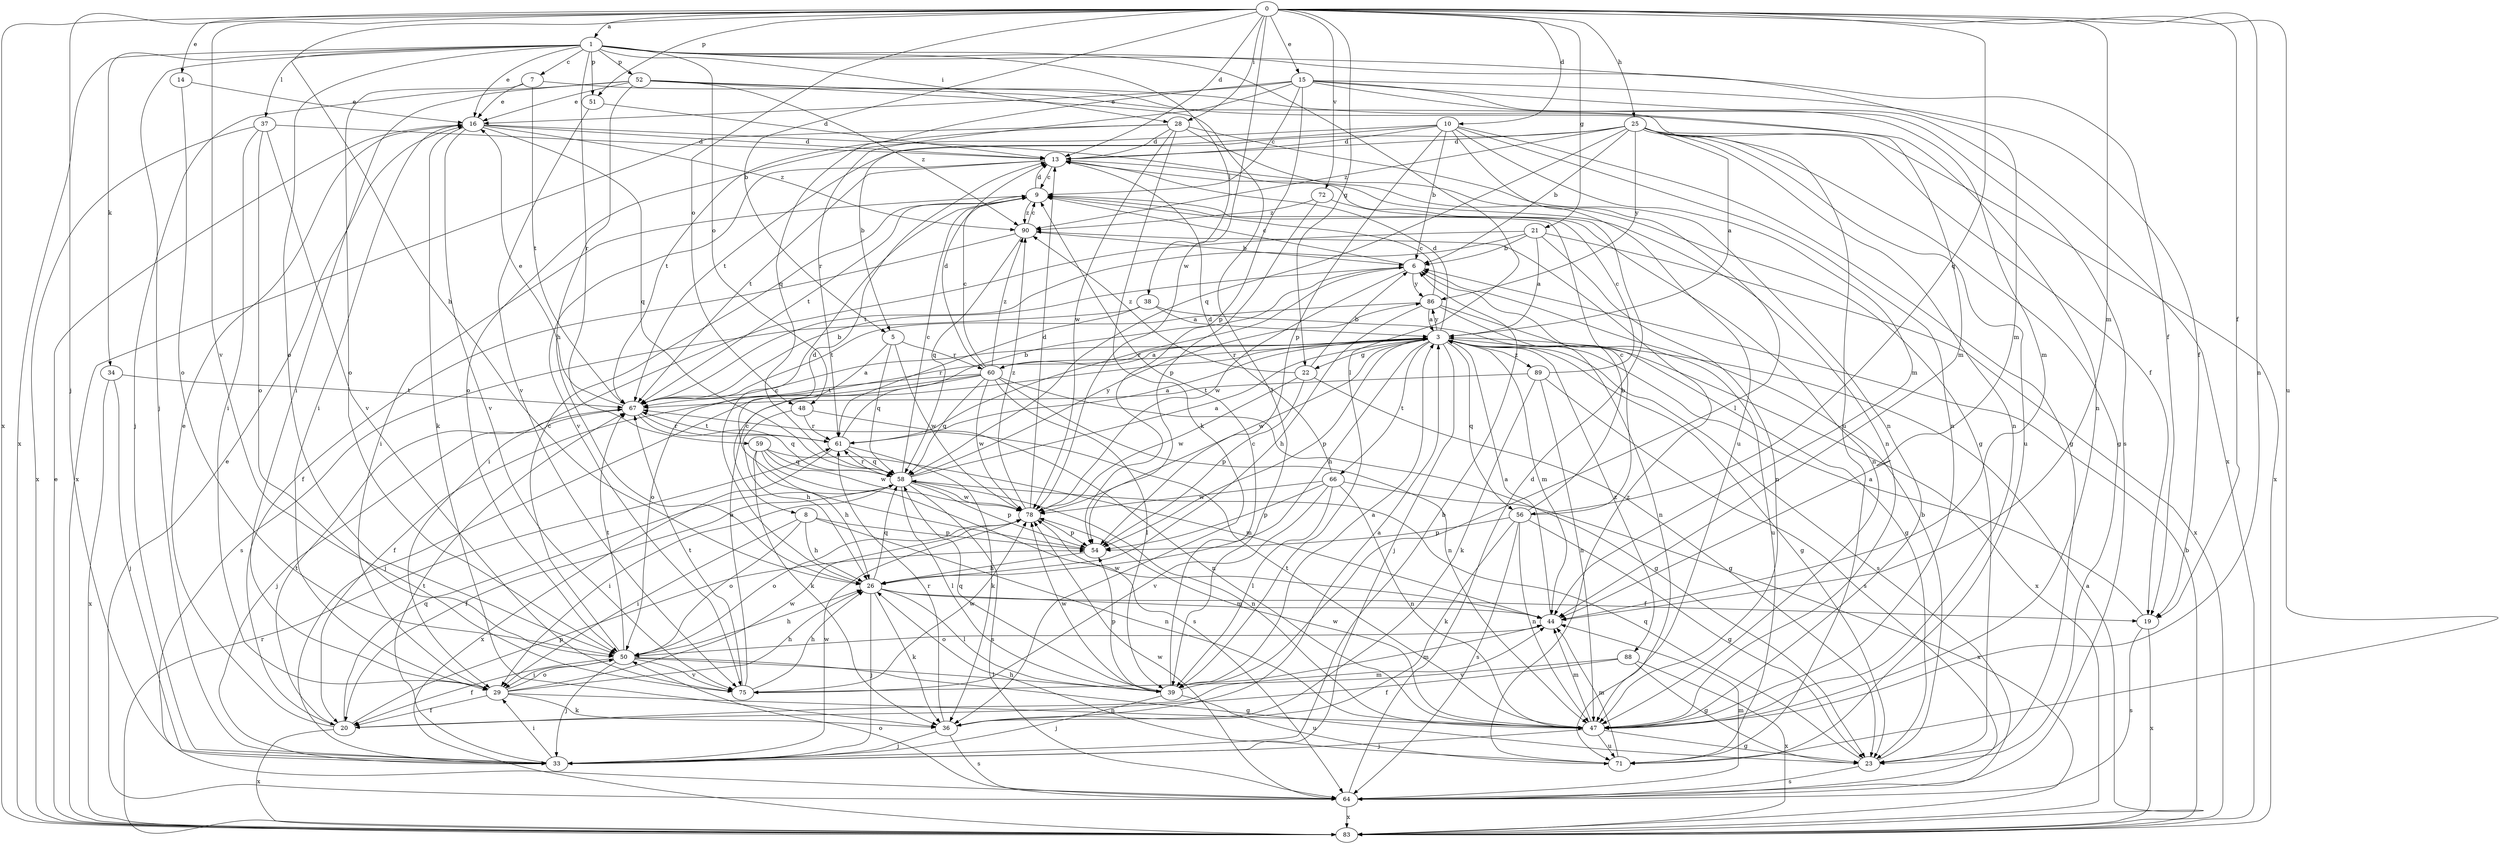 strict digraph  {
0;
1;
3;
5;
6;
7;
8;
9;
10;
13;
14;
15;
16;
19;
20;
21;
22;
23;
25;
26;
28;
29;
33;
34;
36;
37;
38;
39;
44;
47;
48;
50;
51;
52;
54;
56;
58;
59;
60;
61;
64;
66;
67;
71;
72;
75;
78;
83;
86;
88;
89;
90;
0 -> 1  [label=a];
0 -> 5  [label=b];
0 -> 10  [label=d];
0 -> 13  [label=d];
0 -> 14  [label=e];
0 -> 15  [label=e];
0 -> 19  [label=f];
0 -> 21  [label=g];
0 -> 22  [label=g];
0 -> 25  [label=h];
0 -> 26  [label=h];
0 -> 28  [label=i];
0 -> 33  [label=j];
0 -> 44  [label=m];
0 -> 47  [label=n];
0 -> 48  [label=o];
0 -> 51  [label=p];
0 -> 56  [label=q];
0 -> 71  [label=u];
0 -> 72  [label=v];
0 -> 75  [label=v];
0 -> 78  [label=w];
0 -> 83  [label=x];
1 -> 7  [label=c];
1 -> 16  [label=e];
1 -> 19  [label=f];
1 -> 28  [label=i];
1 -> 33  [label=j];
1 -> 34  [label=k];
1 -> 37  [label=l];
1 -> 38  [label=l];
1 -> 39  [label=l];
1 -> 44  [label=m];
1 -> 48  [label=o];
1 -> 50  [label=o];
1 -> 51  [label=p];
1 -> 52  [label=p];
1 -> 59  [label=r];
1 -> 83  [label=x];
3 -> 13  [label=d];
3 -> 22  [label=g];
3 -> 23  [label=g];
3 -> 26  [label=h];
3 -> 33  [label=j];
3 -> 44  [label=m];
3 -> 50  [label=o];
3 -> 54  [label=p];
3 -> 56  [label=q];
3 -> 60  [label=r];
3 -> 64  [label=s];
3 -> 66  [label=t];
3 -> 78  [label=w];
3 -> 83  [label=x];
3 -> 86  [label=y];
3 -> 88  [label=z];
3 -> 89  [label=z];
5 -> 8  [label=c];
5 -> 58  [label=q];
5 -> 60  [label=r];
5 -> 78  [label=w];
6 -> 9  [label=c];
6 -> 61  [label=r];
6 -> 78  [label=w];
6 -> 86  [label=y];
7 -> 16  [label=e];
7 -> 47  [label=n];
7 -> 50  [label=o];
7 -> 67  [label=t];
8 -> 26  [label=h];
8 -> 29  [label=i];
8 -> 47  [label=n];
8 -> 50  [label=o];
8 -> 54  [label=p];
9 -> 13  [label=d];
9 -> 29  [label=i];
9 -> 67  [label=t];
9 -> 90  [label=z];
10 -> 5  [label=b];
10 -> 6  [label=b];
10 -> 13  [label=d];
10 -> 23  [label=g];
10 -> 39  [label=l];
10 -> 44  [label=m];
10 -> 47  [label=n];
10 -> 50  [label=o];
10 -> 54  [label=p];
13 -> 9  [label=c];
13 -> 47  [label=n];
13 -> 67  [label=t];
13 -> 75  [label=v];
14 -> 16  [label=e];
14 -> 50  [label=o];
15 -> 9  [label=c];
15 -> 16  [label=e];
15 -> 19  [label=f];
15 -> 44  [label=m];
15 -> 54  [label=p];
15 -> 58  [label=q];
15 -> 61  [label=r];
15 -> 64  [label=s];
15 -> 83  [label=x];
16 -> 13  [label=d];
16 -> 23  [label=g];
16 -> 29  [label=i];
16 -> 36  [label=k];
16 -> 58  [label=q];
16 -> 75  [label=v];
16 -> 90  [label=z];
19 -> 3  [label=a];
19 -> 64  [label=s];
19 -> 83  [label=x];
20 -> 16  [label=e];
20 -> 44  [label=m];
20 -> 54  [label=p];
20 -> 58  [label=q];
20 -> 67  [label=t];
20 -> 83  [label=x];
21 -> 3  [label=a];
21 -> 6  [label=b];
21 -> 29  [label=i];
21 -> 47  [label=n];
21 -> 67  [label=t];
21 -> 83  [label=x];
22 -> 6  [label=b];
22 -> 23  [label=g];
22 -> 54  [label=p];
22 -> 78  [label=w];
22 -> 90  [label=z];
23 -> 6  [label=b];
23 -> 58  [label=q];
23 -> 64  [label=s];
25 -> 3  [label=a];
25 -> 6  [label=b];
25 -> 13  [label=d];
25 -> 19  [label=f];
25 -> 23  [label=g];
25 -> 47  [label=n];
25 -> 58  [label=q];
25 -> 67  [label=t];
25 -> 71  [label=u];
25 -> 83  [label=x];
25 -> 86  [label=y];
25 -> 90  [label=z];
26 -> 9  [label=c];
26 -> 19  [label=f];
26 -> 33  [label=j];
26 -> 36  [label=k];
26 -> 39  [label=l];
26 -> 44  [label=m];
26 -> 58  [label=q];
28 -> 13  [label=d];
28 -> 36  [label=k];
28 -> 47  [label=n];
28 -> 67  [label=t];
28 -> 71  [label=u];
28 -> 78  [label=w];
28 -> 83  [label=x];
29 -> 20  [label=f];
29 -> 26  [label=h];
29 -> 36  [label=k];
29 -> 47  [label=n];
29 -> 50  [label=o];
29 -> 78  [label=w];
33 -> 6  [label=b];
33 -> 29  [label=i];
33 -> 67  [label=t];
33 -> 78  [label=w];
34 -> 33  [label=j];
34 -> 67  [label=t];
34 -> 83  [label=x];
36 -> 3  [label=a];
36 -> 33  [label=j];
36 -> 61  [label=r];
36 -> 64  [label=s];
37 -> 13  [label=d];
37 -> 29  [label=i];
37 -> 50  [label=o];
37 -> 75  [label=v];
37 -> 83  [label=x];
38 -> 3  [label=a];
38 -> 23  [label=g];
38 -> 61  [label=r];
38 -> 64  [label=s];
39 -> 3  [label=a];
39 -> 9  [label=c];
39 -> 33  [label=j];
39 -> 44  [label=m];
39 -> 54  [label=p];
39 -> 58  [label=q];
39 -> 71  [label=u];
39 -> 78  [label=w];
44 -> 3  [label=a];
44 -> 50  [label=o];
44 -> 78  [label=w];
47 -> 23  [label=g];
47 -> 33  [label=j];
47 -> 44  [label=m];
47 -> 67  [label=t];
47 -> 71  [label=u];
47 -> 78  [label=w];
48 -> 26  [label=h];
48 -> 47  [label=n];
48 -> 61  [label=r];
50 -> 9  [label=c];
50 -> 20  [label=f];
50 -> 23  [label=g];
50 -> 26  [label=h];
50 -> 29  [label=i];
50 -> 33  [label=j];
50 -> 39  [label=l];
50 -> 67  [label=t];
50 -> 75  [label=v];
51 -> 13  [label=d];
51 -> 75  [label=v];
52 -> 16  [label=e];
52 -> 26  [label=h];
52 -> 29  [label=i];
52 -> 33  [label=j];
52 -> 39  [label=l];
52 -> 44  [label=m];
52 -> 71  [label=u];
52 -> 90  [label=z];
54 -> 13  [label=d];
54 -> 26  [label=h];
56 -> 6  [label=b];
56 -> 9  [label=c];
56 -> 23  [label=g];
56 -> 36  [label=k];
56 -> 47  [label=n];
56 -> 54  [label=p];
56 -> 64  [label=s];
58 -> 3  [label=a];
58 -> 9  [label=c];
58 -> 20  [label=f];
58 -> 29  [label=i];
58 -> 39  [label=l];
58 -> 47  [label=n];
58 -> 54  [label=p];
58 -> 61  [label=r];
58 -> 64  [label=s];
58 -> 78  [label=w];
58 -> 86  [label=y];
59 -> 26  [label=h];
59 -> 36  [label=k];
59 -> 44  [label=m];
59 -> 58  [label=q];
59 -> 64  [label=s];
59 -> 78  [label=w];
60 -> 3  [label=a];
60 -> 9  [label=c];
60 -> 13  [label=d];
60 -> 20  [label=f];
60 -> 23  [label=g];
60 -> 33  [label=j];
60 -> 39  [label=l];
60 -> 47  [label=n];
60 -> 58  [label=q];
60 -> 67  [label=t];
60 -> 78  [label=w];
60 -> 90  [label=z];
61 -> 3  [label=a];
61 -> 6  [label=b];
61 -> 36  [label=k];
61 -> 58  [label=q];
61 -> 67  [label=t];
61 -> 83  [label=x];
64 -> 13  [label=d];
64 -> 16  [label=e];
64 -> 44  [label=m];
64 -> 50  [label=o];
64 -> 78  [label=w];
64 -> 83  [label=x];
66 -> 13  [label=d];
66 -> 39  [label=l];
66 -> 47  [label=n];
66 -> 54  [label=p];
66 -> 75  [label=v];
66 -> 78  [label=w];
66 -> 83  [label=x];
67 -> 3  [label=a];
67 -> 6  [label=b];
67 -> 16  [label=e];
67 -> 33  [label=j];
67 -> 58  [label=q];
67 -> 61  [label=r];
71 -> 26  [label=h];
71 -> 44  [label=m];
71 -> 90  [label=z];
72 -> 47  [label=n];
72 -> 54  [label=p];
72 -> 90  [label=z];
75 -> 3  [label=a];
75 -> 26  [label=h];
75 -> 67  [label=t];
75 -> 78  [label=w];
78 -> 13  [label=d];
78 -> 50  [label=o];
78 -> 54  [label=p];
78 -> 90  [label=z];
83 -> 3  [label=a];
83 -> 6  [label=b];
83 -> 16  [label=e];
83 -> 61  [label=r];
86 -> 3  [label=a];
86 -> 9  [label=c];
86 -> 26  [label=h];
86 -> 47  [label=n];
86 -> 67  [label=t];
86 -> 71  [label=u];
88 -> 20  [label=f];
88 -> 23  [label=g];
88 -> 75  [label=v];
88 -> 83  [label=x];
89 -> 9  [label=c];
89 -> 36  [label=k];
89 -> 47  [label=n];
89 -> 64  [label=s];
89 -> 67  [label=t];
90 -> 6  [label=b];
90 -> 9  [label=c];
90 -> 20  [label=f];
90 -> 58  [label=q];
}
